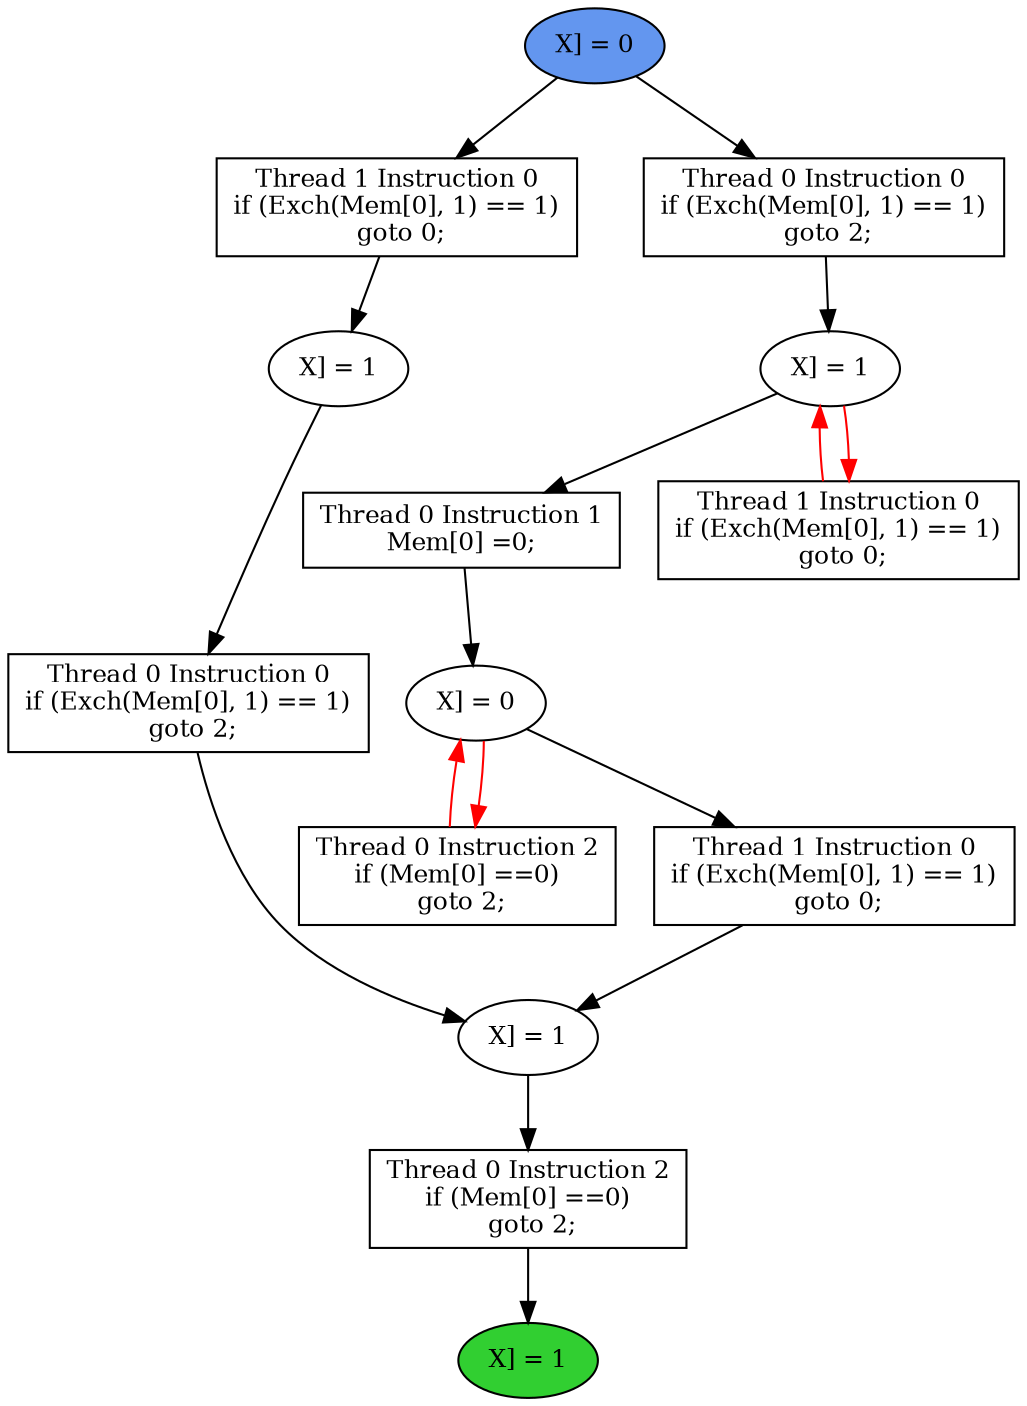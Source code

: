 digraph "graph" {
graph [fontsize=12]
node [fontsize=12]
edge [fontsize=12]
rankdir=TB;
"N10" -> "N9" [uuid = "<A0, END>", color = "#000000", fontcolor = "#ffffff", style = "solid", label = "", dir = "forward", weight = "1"]
"N22" -> "N21" [uuid = "<A1, S3>", color = "#ff0000", fontcolor = "#ffffff", style = "solid", label = "", dir = "back", weight = "1"]
"N14" -> "N13" [uuid = "<A2, S2>", color = "#000000", fontcolor = "#ffffff", style = "solid", label = "", dir = "forward", weight = "1"]
"N15" -> "N11" [uuid = "<A3, S1>", color = "#000000", fontcolor = "#ffffff", style = "solid", label = "", dir = "forward", weight = "1"]
"N12" -> "N11" [uuid = "<A4, S1>", color = "#000000", fontcolor = "#ffffff", style = "solid", label = "", dir = "forward", weight = "1"]
"N25" -> "N24" [uuid = "<A5, S0>", color = "#000000", fontcolor = "#ffffff", style = "solid", label = "", dir = "forward", weight = "1"]
"N23" -> "N22" [uuid = "<A6, S3>", color = "#000000", fontcolor = "#ffffff", style = "solid", label = "", dir = "forward", weight = "1"]
"N24" -> "N20" [uuid = "<A7, S0>", color = "#ff0000", fontcolor = "#ffffff", style = "solid", label = "", dir = "back", weight = "1"]
"N11" -> "N10" [uuid = "<A0, S1>", color = "#000000", fontcolor = "#ffffff", style = "solid", label = "", dir = "forward", weight = "1"]
"N22" -> "N21" [uuid = "<A1, S3>", color = "#ff0000", fontcolor = "#ffffff", style = "solid", label = "", dir = "forward", weight = "1"]
"N26" -> "N14" [uuid = "<A2, START>", color = "#000000", fontcolor = "#ffffff", style = "solid", label = "", dir = "forward", weight = "1"]
"N22" -> "N15" [uuid = "<A3, S3>", color = "#000000", fontcolor = "#ffffff", style = "solid", label = "", dir = "forward", weight = "1"]
"N13" -> "N12" [uuid = "<A4, S2>", color = "#000000", fontcolor = "#ffffff", style = "solid", label = "", dir = "forward", weight = "1"]
"N26" -> "N25" [uuid = "<A5, START>", color = "#000000", fontcolor = "#ffffff", style = "solid", label = "", dir = "forward", weight = "1"]
"N24" -> "N23" [uuid = "<A6, S0>", color = "#000000", fontcolor = "#ffffff", style = "solid", label = "", dir = "forward", weight = "1"]
"N24" -> "N20" [uuid = "<A7, S0>", color = "#ff0000", fontcolor = "#ffffff", style = "solid", label = "", dir = "forward", weight = "1"]
"N9" [uuid="END", label="X] = 1", fillcolor = "#31cf31", fontcolor = "#000000", shape = "ellipse", style = "filled, solid"]
"N10" [uuid="A0", label="Thread 0 Instruction 2
if (Mem[0] ==0)
 goto 2;", fillcolor = "#ffffff", fontcolor = "#000000", shape = "box", style = "filled, solid"]
"N11" [uuid="S1", label="X] = 1", fillcolor = "#ffffff", fontcolor = "#000000", shape = "ellipse", style = "filled, solid"]
"N12" [uuid="A4", label="Thread 0 Instruction 0
if (Exch(Mem[0], 1) == 1)
 goto 2;", fillcolor = "#ffffff", fontcolor = "#000000", shape = "box", style = "filled, solid"]
"N13" [uuid="S2", label="X] = 1", fillcolor = "#ffffff", fontcolor = "#000000", shape = "ellipse", style = "filled, solid"]
"N14" [uuid="A2", label="Thread 1 Instruction 0
if (Exch(Mem[0], 1) == 1)
 goto 0;", fillcolor = "#ffffff", fontcolor = "#000000", shape = "box", style = "filled, solid"]
"N15" [uuid="A3", label="Thread 1 Instruction 0
if (Exch(Mem[0], 1) == 1)
 goto 0;", fillcolor = "#ffffff", fontcolor = "#000000", shape = "box", style = "filled, solid"]
"N20" [uuid="A7", label="Thread 1 Instruction 0
if (Exch(Mem[0], 1) == 1)
 goto 0;", fillcolor = "#ffffff", fontcolor = "#000000", shape = "box", style = "filled, solid"]
"N21" [uuid="A1", label="Thread 0 Instruction 2
if (Mem[0] ==0)
 goto 2;", fillcolor = "#ffffff", fontcolor = "#000000", shape = "box", style = "filled, solid"]
"N22" [uuid="S3", label="X] = 0", fillcolor = "#ffffff", fontcolor = "#000000", shape = "ellipse", style = "filled, solid"]
"N23" [uuid="A6", label="Thread 0 Instruction 1
Mem[0] =0;", fillcolor = "#ffffff", fontcolor = "#000000", shape = "box", style = "filled, solid"]
"N24" [uuid="S0", label="X] = 1", fillcolor = "#ffffff", fontcolor = "#000000", shape = "ellipse", style = "filled, solid"]
"N25" [uuid="A5", label="Thread 0 Instruction 0
if (Exch(Mem[0], 1) == 1)
 goto 2;", fillcolor = "#ffffff", fontcolor = "#000000", shape = "box", style = "filled, solid"]
"N26" [uuid="START", label="X] = 0", fillcolor = "#6396ef", fontcolor = "#000000", shape = "ellipse", style = "filled, solid"]
}